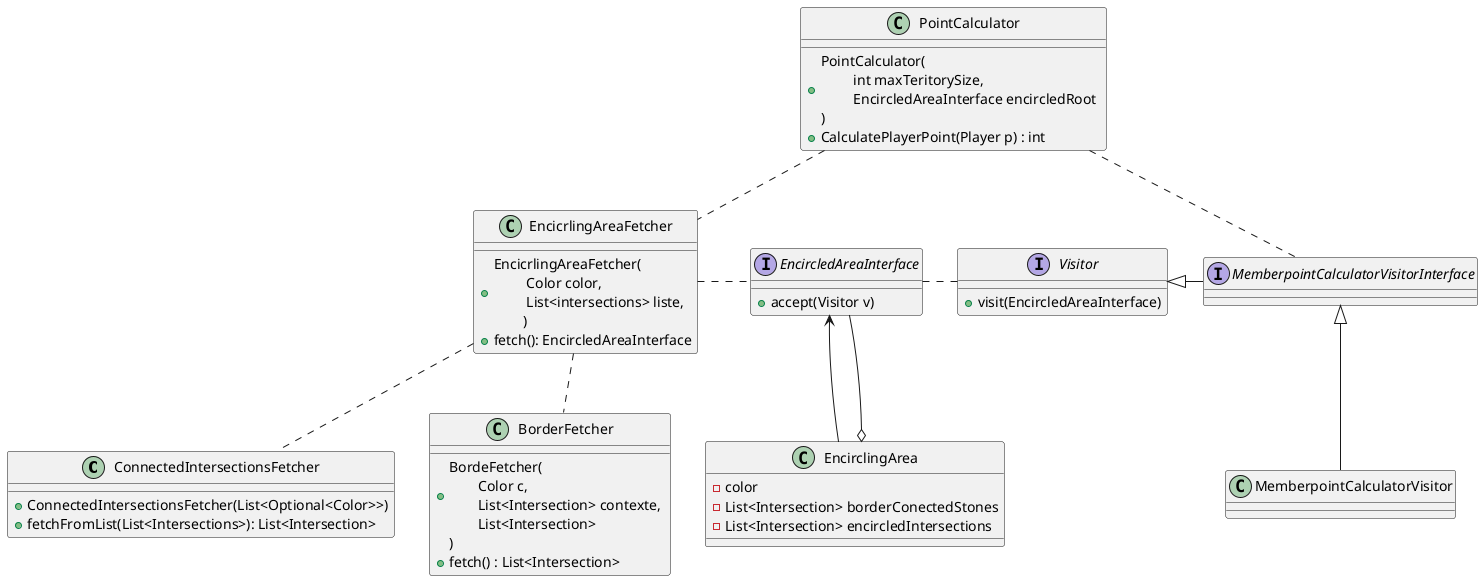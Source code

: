 @startuml



class ConnectedIntersectionsFetcher {
    +ConnectedIntersectionsFetcher(List<Optional<Color>>)
    +fetchFromList(List<Intersections>): List<Intersection>
}



Interface EncircledAreaInterface {
    +accept(Visitor v)
}
class EncirclingArea{
  -color
  -List<Intersection> borderConectedStones
  -List<Intersection> encircledIntersections
}

EncircledAreaInterface <-- EncirclingArea
EncircledAreaInterface --o EncirclingArea


class EncicrlingAreaFetcher{
    +EncicrlingAreaFetcher(\n\t Color color, \n\t List<intersections> liste, \n\t)
    +fetch(): EncircledAreaInterface

}
EncicrlingAreaFetcher .. ConnectedIntersectionsFetcher
EncicrlingAreaFetcher .. BorderFetcher

class BorderFetcher {
    +BordeFetcher(\n\tColor c, \n\tList<Intersection> contexte, \n\tList<Intersection>
     )
     +fetch() : List<Intersection>
}

EncicrlingAreaFetcher . EncircledAreaInterface

interface Visitor {
    +visit(EncircledAreaInterface)
}
class MemberpointCalculatorVisitor
interface MemberpointCalculatorVisitorInterface
MemberpointCalculatorVisitorInterface <|-- MemberpointCalculatorVisitor
Visitor <|- MemberpointCalculatorVisitorInterface
EncircledAreaInterface . Visitor

class PointCalculator {
    +PointCalculator(\n\t int maxTeritorySize, \n\t EncircledAreaInterface encircledRoot \n)
    +CalculatePlayerPoint(Player p) : int
}
PointCalculator .. MemberpointCalculatorVisitorInterface
PointCalculator .. EncicrlingAreaFetcher


@enduml